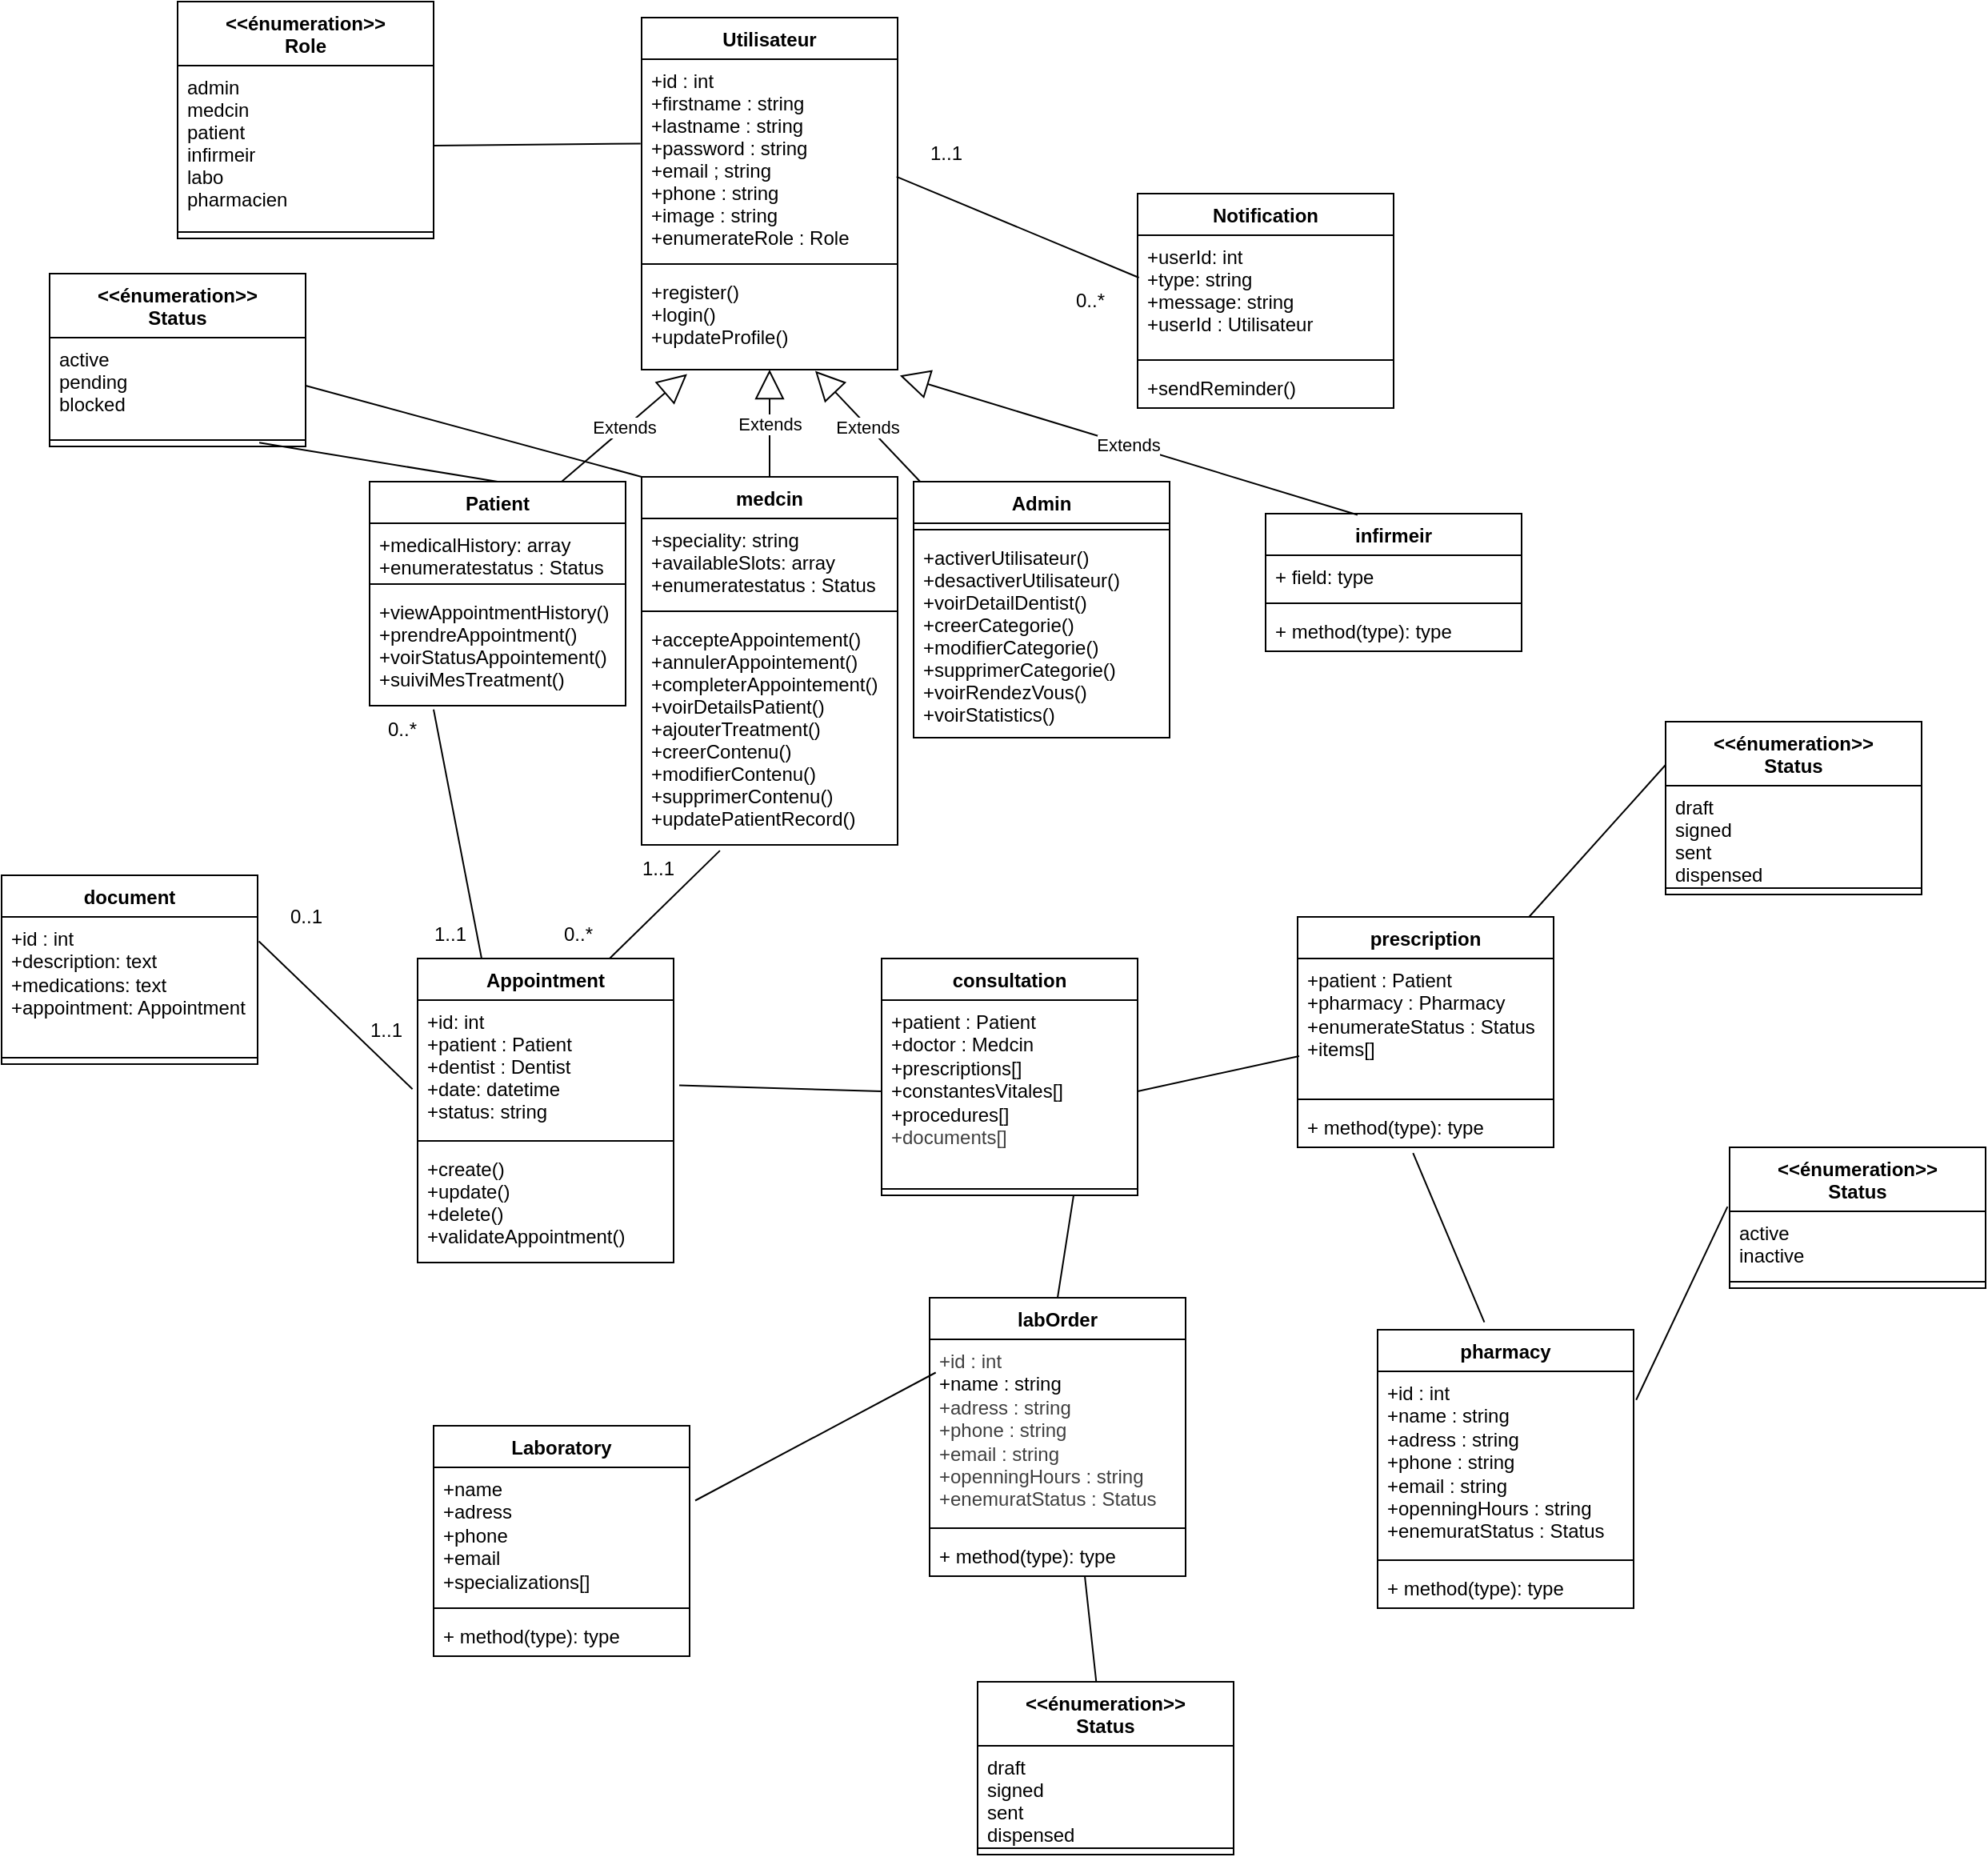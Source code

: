 <mxfile>
    <diagram id="6JYyChJX-3HrJPRLsDEK" name="Page-1">
        <mxGraphModel dx="1440" dy="1062" grid="1" gridSize="10" guides="1" tooltips="1" connect="1" arrows="1" fold="1" page="0" pageScale="1" pageWidth="850" pageHeight="1100" math="0" shadow="0">
            <root>
                <mxCell id="0"/>
                <mxCell id="1" parent="0"/>
                <mxCell id="67" value="Utilisateur" style="swimlane;fontStyle=1;align=center;verticalAlign=top;childLayout=stackLayout;horizontal=1;startSize=26;horizontalStack=0;resizeParent=1;resizeParentMax=0;resizeLast=0;collapsible=1;marginBottom=0;" parent="1" vertex="1">
                    <mxGeometry x="-350" y="-60" width="160" height="220" as="geometry"/>
                </mxCell>
                <mxCell id="68" value="+id : int &#xa;+firstname : string&#xa;+lastname : string &#xa;+password : string&#xa;+email ; string &#xa;+phone : string&#xa;+image : string&#xa;+enumerateRole : Role" style="text;strokeColor=none;fillColor=none;align=left;verticalAlign=top;spacingLeft=4;spacingRight=4;overflow=hidden;rotatable=0;points=[[0,0.5],[1,0.5]];portConstraint=eastwest;" parent="67" vertex="1">
                    <mxGeometry y="26" width="160" height="124" as="geometry"/>
                </mxCell>
                <mxCell id="69" value="" style="line;strokeWidth=1;fillColor=none;align=left;verticalAlign=middle;spacingTop=-1;spacingLeft=3;spacingRight=3;rotatable=0;labelPosition=right;points=[];portConstraint=eastwest;strokeColor=inherit;" parent="67" vertex="1">
                    <mxGeometry y="150" width="160" height="8" as="geometry"/>
                </mxCell>
                <mxCell id="70" value="+register()&#xa;+login()&#xa;+updateProfile()" style="text;strokeColor=none;fillColor=none;align=left;verticalAlign=top;spacingLeft=4;spacingRight=4;overflow=hidden;rotatable=0;points=[[0,0.5],[1,0.5]];portConstraint=eastwest;" parent="67" vertex="1">
                    <mxGeometry y="158" width="160" height="62" as="geometry"/>
                </mxCell>
                <mxCell id="71" value="&lt;&lt;énumeration&gt;&gt;&#xa;Role" style="swimlane;fontStyle=1;align=center;verticalAlign=top;childLayout=stackLayout;horizontal=1;startSize=40;horizontalStack=0;resizeParent=1;resizeParentMax=0;resizeLast=0;collapsible=1;marginBottom=0;" parent="1" vertex="1">
                    <mxGeometry x="-640" y="-70" width="160" height="148" as="geometry"/>
                </mxCell>
                <mxCell id="72" value="admin&#xa;medcin&#xa;patient&#xa;infirmeir&#xa;labo&#xa;pharmacien" style="text;strokeColor=none;fillColor=none;align=left;verticalAlign=top;spacingLeft=4;spacingRight=4;overflow=hidden;rotatable=0;points=[[0,0.5],[1,0.5]];portConstraint=eastwest;" parent="71" vertex="1">
                    <mxGeometry y="40" width="160" height="100" as="geometry"/>
                </mxCell>
                <mxCell id="73" value="" style="line;strokeWidth=1;fillColor=none;align=left;verticalAlign=middle;spacingTop=-1;spacingLeft=3;spacingRight=3;rotatable=0;labelPosition=right;points=[];portConstraint=eastwest;strokeColor=inherit;" parent="71" vertex="1">
                    <mxGeometry y="140" width="160" height="8" as="geometry"/>
                </mxCell>
                <mxCell id="74" value="Appointment" style="swimlane;fontStyle=1;align=center;verticalAlign=top;childLayout=stackLayout;horizontal=1;startSize=26;horizontalStack=0;resizeParent=1;resizeParentMax=0;resizeLast=0;collapsible=1;marginBottom=0;" parent="1" vertex="1">
                    <mxGeometry x="-490" y="528" width="160" height="190" as="geometry"/>
                </mxCell>
                <mxCell id="75" value="+id: int&#xa;+patient : Patient&#xa;+dentist : Dentist&#xa;+date: datetime&#xa;+status: string" style="text;strokeColor=none;fillColor=none;align=left;verticalAlign=top;spacingLeft=4;spacingRight=4;overflow=hidden;rotatable=0;points=[[0,0.5],[1,0.5]];portConstraint=eastwest;" parent="74" vertex="1">
                    <mxGeometry y="26" width="160" height="84" as="geometry"/>
                </mxCell>
                <mxCell id="76" value="" style="line;strokeWidth=1;fillColor=none;align=left;verticalAlign=middle;spacingTop=-1;spacingLeft=3;spacingRight=3;rotatable=0;labelPosition=right;points=[];portConstraint=eastwest;strokeColor=inherit;" parent="74" vertex="1">
                    <mxGeometry y="110" width="160" height="8" as="geometry"/>
                </mxCell>
                <mxCell id="77" value="+create()&#xa;+update()&#xa;+delete()&#xa;+validateAppointment()" style="text;strokeColor=none;fillColor=none;align=left;verticalAlign=top;spacingLeft=4;spacingRight=4;overflow=hidden;rotatable=0;points=[[0,0.5],[1,0.5]];portConstraint=eastwest;" parent="74" vertex="1">
                    <mxGeometry y="118" width="160" height="72" as="geometry"/>
                </mxCell>
                <mxCell id="78" value="Patient" style="swimlane;fontStyle=1;align=center;verticalAlign=top;childLayout=stackLayout;horizontal=1;startSize=26;horizontalStack=0;resizeParent=1;resizeParentMax=0;resizeLast=0;collapsible=1;marginBottom=0;" parent="1" vertex="1">
                    <mxGeometry x="-520" y="230" width="160" height="140" as="geometry"/>
                </mxCell>
                <mxCell id="79" value="+medicalHistory: array&#xa;+enumeratestatus : Status" style="text;strokeColor=none;fillColor=none;align=left;verticalAlign=top;spacingLeft=4;spacingRight=4;overflow=hidden;rotatable=0;points=[[0,0.5],[1,0.5]];portConstraint=eastwest;" parent="78" vertex="1">
                    <mxGeometry y="26" width="160" height="34" as="geometry"/>
                </mxCell>
                <mxCell id="80" value="" style="line;strokeWidth=1;fillColor=none;align=left;verticalAlign=middle;spacingTop=-1;spacingLeft=3;spacingRight=3;rotatable=0;labelPosition=right;points=[];portConstraint=eastwest;strokeColor=inherit;" parent="78" vertex="1">
                    <mxGeometry y="60" width="160" height="8" as="geometry"/>
                </mxCell>
                <mxCell id="81" value="+viewAppointmentHistory()&#xa;+prendreAppointment()&#xa;+voirStatusAppointement()&#xa;+suiviMesTreatment()" style="text;strokeColor=none;fillColor=none;align=left;verticalAlign=top;spacingLeft=4;spacingRight=4;overflow=hidden;rotatable=0;points=[[0,0.5],[1,0.5]];portConstraint=eastwest;" parent="78" vertex="1">
                    <mxGeometry y="68" width="160" height="72" as="geometry"/>
                </mxCell>
                <mxCell id="82" value="medcin" style="swimlane;fontStyle=1;align=center;verticalAlign=top;childLayout=stackLayout;horizontal=1;startSize=26;horizontalStack=0;resizeParent=1;resizeParentMax=0;resizeLast=0;collapsible=1;marginBottom=0;" parent="1" vertex="1">
                    <mxGeometry x="-350" y="227" width="160" height="230" as="geometry"/>
                </mxCell>
                <mxCell id="83" value="+speciality: string&#xa;+availableSlots: array&#xa;+enumeratestatus : Status" style="text;strokeColor=none;fillColor=none;align=left;verticalAlign=top;spacingLeft=4;spacingRight=4;overflow=hidden;rotatable=0;points=[[0,0.5],[1,0.5]];portConstraint=eastwest;" parent="82" vertex="1">
                    <mxGeometry y="26" width="160" height="54" as="geometry"/>
                </mxCell>
                <mxCell id="84" value="" style="line;strokeWidth=1;fillColor=none;align=left;verticalAlign=middle;spacingTop=-1;spacingLeft=3;spacingRight=3;rotatable=0;labelPosition=right;points=[];portConstraint=eastwest;strokeColor=inherit;" parent="82" vertex="1">
                    <mxGeometry y="80" width="160" height="8" as="geometry"/>
                </mxCell>
                <mxCell id="85" value="+accepteAppointement()&#xa;+annulerAppointement()&#xa;+completerAppointement()&#xa;+voirDetailsPatient()&#xa;+ajouterTreatment()&#xa;+creerContenu()&#xa;+modifierContenu()&#xa;+supprimerContenu()&#xa;+updatePatientRecord()" style="text;strokeColor=none;fillColor=none;align=left;verticalAlign=top;spacingLeft=4;spacingRight=4;overflow=hidden;rotatable=0;points=[[0,0.5],[1,0.5]];portConstraint=eastwest;" parent="82" vertex="1">
                    <mxGeometry y="88" width="160" height="142" as="geometry"/>
                </mxCell>
                <mxCell id="86" value="Admin" style="swimlane;fontStyle=1;align=center;verticalAlign=top;childLayout=stackLayout;horizontal=1;startSize=26;horizontalStack=0;resizeParent=1;resizeParentMax=0;resizeLast=0;collapsible=1;marginBottom=0;" parent="1" vertex="1">
                    <mxGeometry x="-180" y="230" width="160" height="160" as="geometry"/>
                </mxCell>
                <mxCell id="87" value="" style="line;strokeWidth=1;fillColor=none;align=left;verticalAlign=middle;spacingTop=-1;spacingLeft=3;spacingRight=3;rotatable=0;labelPosition=right;points=[];portConstraint=eastwest;strokeColor=inherit;" parent="86" vertex="1">
                    <mxGeometry y="26" width="160" height="8" as="geometry"/>
                </mxCell>
                <mxCell id="88" value="+activerUtilisateur()&#xa;+desactiverUtilisateur()&#xa;+voirDetailDentist()&#xa;+creerCategorie()&#xa;+modifierCategorie()&#xa;+supprimerCategorie()&#xa;+voirRendezVous()&#xa;+voirStatistics()" style="text;strokeColor=none;fillColor=none;align=left;verticalAlign=top;spacingLeft=4;spacingRight=4;overflow=hidden;rotatable=0;points=[[0,0.5],[1,0.5]];portConstraint=eastwest;" parent="86" vertex="1">
                    <mxGeometry y="34" width="160" height="126" as="geometry"/>
                </mxCell>
                <mxCell id="89" value="Notification" style="swimlane;fontStyle=1;align=center;verticalAlign=top;childLayout=stackLayout;horizontal=1;startSize=26;horizontalStack=0;resizeParent=1;resizeParentMax=0;resizeLast=0;collapsible=1;marginBottom=0;" parent="1" vertex="1">
                    <mxGeometry x="-40" y="50" width="160" height="134" as="geometry"/>
                </mxCell>
                <mxCell id="90" value="+userId: int&#xa;+type: string&#xa;+message: string&#xa;+userId : Utilisateur" style="text;strokeColor=none;fillColor=none;align=left;verticalAlign=top;spacingLeft=4;spacingRight=4;overflow=hidden;rotatable=0;points=[[0,0.5],[1,0.5]];portConstraint=eastwest;" parent="89" vertex="1">
                    <mxGeometry y="26" width="160" height="74" as="geometry"/>
                </mxCell>
                <mxCell id="91" value="" style="line;strokeWidth=1;fillColor=none;align=left;verticalAlign=middle;spacingTop=-1;spacingLeft=3;spacingRight=3;rotatable=0;labelPosition=right;points=[];portConstraint=eastwest;strokeColor=inherit;" parent="89" vertex="1">
                    <mxGeometry y="100" width="160" height="8" as="geometry"/>
                </mxCell>
                <mxCell id="92" value="+sendReminder()&#xa;" style="text;strokeColor=none;fillColor=none;align=left;verticalAlign=top;spacingLeft=4;spacingRight=4;overflow=hidden;rotatable=0;points=[[0,0.5],[1,0.5]];portConstraint=eastwest;" parent="89" vertex="1">
                    <mxGeometry y="108" width="160" height="26" as="geometry"/>
                </mxCell>
                <mxCell id="93" value="" style="endArrow=none;html=1;entryX=-0.004;entryY=0.425;entryDx=0;entryDy=0;entryPerimeter=0;exitX=1;exitY=0.5;exitDx=0;exitDy=0;" parent="1" source="72" target="68" edge="1">
                    <mxGeometry width="50" height="50" relative="1" as="geometry">
                        <mxPoint x="-430" y="60" as="sourcePoint"/>
                        <mxPoint x="-380" y="10" as="targetPoint"/>
                    </mxGeometry>
                </mxCell>
                <mxCell id="94" value="" style="endArrow=none;html=1;entryX=0.005;entryY=0.358;entryDx=0;entryDy=0;entryPerimeter=0;exitX=0.996;exitY=0.592;exitDx=0;exitDy=0;exitPerimeter=0;" parent="1" source="68" target="90" edge="1">
                    <mxGeometry width="50" height="50" relative="1" as="geometry">
                        <mxPoint x="-140" y="110" as="sourcePoint"/>
                        <mxPoint x="-90" y="60" as="targetPoint"/>
                    </mxGeometry>
                </mxCell>
                <mxCell id="95" value="1..1" style="text;html=1;align=center;verticalAlign=middle;resizable=0;points=[];autosize=1;strokeColor=none;fillColor=none;" parent="1" vertex="1">
                    <mxGeometry x="-180" y="10" width="40" height="30" as="geometry"/>
                </mxCell>
                <mxCell id="96" value="0..*" style="text;html=1;align=center;verticalAlign=middle;resizable=0;points=[];autosize=1;strokeColor=none;fillColor=none;" parent="1" vertex="1">
                    <mxGeometry x="-90" y="102" width="40" height="30" as="geometry"/>
                </mxCell>
                <mxCell id="97" value="Extends" style="endArrow=block;endSize=16;endFill=0;html=1;entryX=0.178;entryY=1.044;entryDx=0;entryDy=0;entryPerimeter=0;exitX=0.75;exitY=0;exitDx=0;exitDy=0;" parent="1" source="78" target="70" edge="1">
                    <mxGeometry width="160" relative="1" as="geometry">
                        <mxPoint x="-400" y="220" as="sourcePoint"/>
                        <mxPoint x="-410" y="70" as="targetPoint"/>
                    </mxGeometry>
                </mxCell>
                <mxCell id="98" value="Extends" style="endArrow=block;endSize=16;endFill=0;html=1;exitX=0.5;exitY=0;exitDx=0;exitDy=0;" parent="1" source="82" target="70" edge="1">
                    <mxGeometry width="160" relative="1" as="geometry">
                        <mxPoint x="-220" y="190" as="sourcePoint"/>
                        <mxPoint x="-60" y="190" as="targetPoint"/>
                    </mxGeometry>
                </mxCell>
                <mxCell id="99" value="Extends" style="endArrow=block;endSize=16;endFill=0;html=1;entryX=0.678;entryY=1.013;entryDx=0;entryDy=0;entryPerimeter=0;" parent="1" source="86" target="70" edge="1">
                    <mxGeometry width="160" relative="1" as="geometry">
                        <mxPoint x="-160" y="170" as="sourcePoint"/>
                        <mxPoint x="-220" y="140" as="targetPoint"/>
                    </mxGeometry>
                </mxCell>
                <mxCell id="100" value="" style="endArrow=none;html=1;entryX=0.306;entryY=1.025;entryDx=0;entryDy=0;entryPerimeter=0;exitX=0.75;exitY=0;exitDx=0;exitDy=0;" parent="1" source="74" target="85" edge="1">
                    <mxGeometry width="50" height="50" relative="1" as="geometry">
                        <mxPoint x="-530" y="430" as="sourcePoint"/>
                        <mxPoint x="-480" y="380" as="targetPoint"/>
                    </mxGeometry>
                </mxCell>
                <mxCell id="101" value="" style="endArrow=none;html=1;entryX=0.25;entryY=1.033;entryDx=0;entryDy=0;entryPerimeter=0;exitX=0.25;exitY=0;exitDx=0;exitDy=0;" parent="1" source="74" target="81" edge="1">
                    <mxGeometry width="50" height="50" relative="1" as="geometry">
                        <mxPoint x="-510" y="430" as="sourcePoint"/>
                        <mxPoint x="-460" y="380" as="targetPoint"/>
                    </mxGeometry>
                </mxCell>
                <mxCell id="102" value="0..*" style="text;html=1;align=center;verticalAlign=middle;resizable=0;points=[];autosize=1;strokeColor=none;fillColor=none;" parent="1" vertex="1">
                    <mxGeometry x="-520" y="370" width="40" height="30" as="geometry"/>
                </mxCell>
                <mxCell id="103" value="1..1" style="text;html=1;align=center;verticalAlign=middle;resizable=0;points=[];autosize=1;strokeColor=none;fillColor=none;" parent="1" vertex="1">
                    <mxGeometry x="-490" y="498" width="40" height="30" as="geometry"/>
                </mxCell>
                <mxCell id="104" value="0..*" style="text;html=1;align=center;verticalAlign=middle;resizable=0;points=[];autosize=1;strokeColor=none;fillColor=none;" parent="1" vertex="1">
                    <mxGeometry x="-410" y="498" width="40" height="30" as="geometry"/>
                </mxCell>
                <mxCell id="105" value="1..1" style="text;html=1;align=center;verticalAlign=middle;resizable=0;points=[];autosize=1;strokeColor=none;fillColor=none;" parent="1" vertex="1">
                    <mxGeometry x="-360" y="457" width="40" height="30" as="geometry"/>
                </mxCell>
                <mxCell id="106" value="&lt;&lt;énumeration&gt;&gt;&#xa;Status" style="swimlane;fontStyle=1;align=center;verticalAlign=top;childLayout=stackLayout;horizontal=1;startSize=40;horizontalStack=0;resizeParent=1;resizeParentMax=0;resizeLast=0;collapsible=1;marginBottom=0;" parent="1" vertex="1">
                    <mxGeometry x="-720" y="100" width="160" height="108" as="geometry"/>
                </mxCell>
                <mxCell id="107" value="active&#xa;pending&#xa;blocked" style="text;strokeColor=none;fillColor=none;align=left;verticalAlign=top;spacingLeft=4;spacingRight=4;overflow=hidden;rotatable=0;points=[[0,0.5],[1,0.5]];portConstraint=eastwest;" parent="106" vertex="1">
                    <mxGeometry y="40" width="160" height="60" as="geometry"/>
                </mxCell>
                <mxCell id="108" value="" style="line;strokeWidth=1;fillColor=none;align=left;verticalAlign=middle;spacingTop=-1;spacingLeft=3;spacingRight=3;rotatable=0;labelPosition=right;points=[];portConstraint=eastwest;strokeColor=inherit;" parent="106" vertex="1">
                    <mxGeometry y="100" width="160" height="8" as="geometry"/>
                </mxCell>
                <mxCell id="109" value="" style="endArrow=none;html=1;exitX=1;exitY=0.5;exitDx=0;exitDy=0;entryX=0;entryY=0;entryDx=0;entryDy=0;" parent="1" source="107" target="82" edge="1">
                    <mxGeometry width="50" height="50" relative="1" as="geometry">
                        <mxPoint x="-310" y="210" as="sourcePoint"/>
                        <mxPoint x="-260" y="160" as="targetPoint"/>
                    </mxGeometry>
                </mxCell>
                <mxCell id="110" value="" style="endArrow=none;html=1;entryX=0.819;entryY=0.708;entryDx=0;entryDy=0;entryPerimeter=0;exitX=0.5;exitY=0;exitDx=0;exitDy=0;" parent="1" source="78" target="108" edge="1">
                    <mxGeometry width="50" height="50" relative="1" as="geometry">
                        <mxPoint x="-700" y="220" as="sourcePoint"/>
                        <mxPoint x="-650" y="170" as="targetPoint"/>
                    </mxGeometry>
                </mxCell>
                <mxCell id="111" value="document" style="swimlane;fontStyle=1;align=center;verticalAlign=top;childLayout=stackLayout;horizontal=1;startSize=26;horizontalStack=0;resizeParent=1;resizeParentMax=0;resizeLast=0;collapsible=1;marginBottom=0;whiteSpace=wrap;html=1;" parent="1" vertex="1">
                    <mxGeometry x="-750" y="476" width="160" height="118" as="geometry"/>
                </mxCell>
                <mxCell id="112" value="&lt;div&gt;&lt;font color=&quot;#000000&quot;&gt;+id : int&lt;/font&gt;&lt;/div&gt;&lt;div&gt;&lt;span style=&quot;background-color: transparent;&quot;&gt;+description: text&amp;nbsp;&lt;/span&gt;&lt;/div&gt;&lt;div&gt;&lt;font color=&quot;#000000&quot;&gt;+medications: text&amp;nbsp;&lt;/font&gt;&lt;/div&gt;&lt;div&gt;&lt;font color=&quot;#000000&quot;&gt;+appointment: Appointment&amp;nbsp;&lt;/font&gt;&lt;/div&gt;" style="text;strokeColor=none;fillColor=none;align=left;verticalAlign=top;spacingLeft=4;spacingRight=4;overflow=hidden;rotatable=0;points=[[0,0.5],[1,0.5]];portConstraint=eastwest;whiteSpace=wrap;html=1;" parent="111" vertex="1">
                    <mxGeometry y="26" width="160" height="84" as="geometry"/>
                </mxCell>
                <mxCell id="113" value="" style="line;strokeWidth=1;fillColor=none;align=left;verticalAlign=middle;spacingTop=-1;spacingLeft=3;spacingRight=3;rotatable=0;labelPosition=right;points=[];portConstraint=eastwest;strokeColor=inherit;" parent="111" vertex="1">
                    <mxGeometry y="110" width="160" height="8" as="geometry"/>
                </mxCell>
                <mxCell id="114" value="" style="endArrow=none;html=1;exitX=1.005;exitY=0.181;exitDx=0;exitDy=0;entryX=-0.02;entryY=0.662;entryDx=0;entryDy=0;entryPerimeter=0;exitPerimeter=0;" parent="1" source="112" target="75" edge="1">
                    <mxGeometry width="50" height="50" relative="1" as="geometry">
                        <mxPoint x="-630" y="590" as="sourcePoint"/>
                        <mxPoint x="-580" y="540" as="targetPoint"/>
                    </mxGeometry>
                </mxCell>
                <mxCell id="115" value="0..1" style="text;html=1;align=center;verticalAlign=middle;resizable=0;points=[];autosize=1;strokeColor=none;fillColor=none;" parent="1" vertex="1">
                    <mxGeometry x="-580" y="487" width="40" height="30" as="geometry"/>
                </mxCell>
                <mxCell id="116" value="1..1" style="text;html=1;align=center;verticalAlign=middle;resizable=0;points=[];autosize=1;strokeColor=none;fillColor=none;" parent="1" vertex="1">
                    <mxGeometry x="-530" y="558" width="40" height="30" as="geometry"/>
                </mxCell>
                <mxCell id="117" value="infirmeir" style="swimlane;fontStyle=1;align=center;verticalAlign=top;childLayout=stackLayout;horizontal=1;startSize=26;horizontalStack=0;resizeParent=1;resizeParentMax=0;resizeLast=0;collapsible=1;marginBottom=0;whiteSpace=wrap;html=1;" parent="1" vertex="1">
                    <mxGeometry x="40" y="250" width="160" height="86" as="geometry"/>
                </mxCell>
                <mxCell id="118" value="+ field: type" style="text;strokeColor=none;fillColor=none;align=left;verticalAlign=top;spacingLeft=4;spacingRight=4;overflow=hidden;rotatable=0;points=[[0,0.5],[1,0.5]];portConstraint=eastwest;whiteSpace=wrap;html=1;" parent="117" vertex="1">
                    <mxGeometry y="26" width="160" height="26" as="geometry"/>
                </mxCell>
                <mxCell id="119" value="" style="line;strokeWidth=1;fillColor=none;align=left;verticalAlign=middle;spacingTop=-1;spacingLeft=3;spacingRight=3;rotatable=0;labelPosition=right;points=[];portConstraint=eastwest;strokeColor=inherit;" parent="117" vertex="1">
                    <mxGeometry y="52" width="160" height="8" as="geometry"/>
                </mxCell>
                <mxCell id="120" value="+ method(type): type" style="text;strokeColor=none;fillColor=none;align=left;verticalAlign=top;spacingLeft=4;spacingRight=4;overflow=hidden;rotatable=0;points=[[0,0.5],[1,0.5]];portConstraint=eastwest;whiteSpace=wrap;html=1;" parent="117" vertex="1">
                    <mxGeometry y="60" width="160" height="26" as="geometry"/>
                </mxCell>
                <mxCell id="121" value="Extends" style="endArrow=block;endSize=16;endFill=0;html=1;exitX=0.359;exitY=0.009;exitDx=0;exitDy=0;exitPerimeter=0;entryX=1.009;entryY=1.06;entryDx=0;entryDy=0;entryPerimeter=0;" parent="1" source="117" target="70" edge="1">
                    <mxGeometry width="160" relative="1" as="geometry">
                        <mxPoint x="20" y="430" as="sourcePoint"/>
                        <mxPoint x="180" y="430" as="targetPoint"/>
                    </mxGeometry>
                </mxCell>
                <mxCell id="122" value="consultation" style="swimlane;fontStyle=1;align=center;verticalAlign=top;childLayout=stackLayout;horizontal=1;startSize=26;horizontalStack=0;resizeParent=1;resizeParentMax=0;resizeLast=0;collapsible=1;marginBottom=0;whiteSpace=wrap;html=1;" parent="1" vertex="1">
                    <mxGeometry x="-200" y="528" width="160" height="148" as="geometry"/>
                </mxCell>
                <mxCell id="123" value="+patient : Patient&lt;div&gt;+doctor : Medcin&lt;/div&gt;&lt;div&gt;+prescriptions[] +constantesVitales[] +procedures[]&lt;/div&gt;&lt;div&gt;&lt;span style=&quot;color: rgb(63, 63, 63); background-color: transparent;&quot;&gt;+documents[]&lt;/span&gt;&lt;/div&gt;" style="text;strokeColor=none;fillColor=none;align=left;verticalAlign=top;spacingLeft=4;spacingRight=4;overflow=hidden;rotatable=0;points=[[0,0.5],[1,0.5]];portConstraint=eastwest;whiteSpace=wrap;html=1;" parent="122" vertex="1">
                    <mxGeometry y="26" width="160" height="114" as="geometry"/>
                </mxCell>
                <mxCell id="124" value="" style="line;strokeWidth=1;fillColor=none;align=left;verticalAlign=middle;spacingTop=-1;spacingLeft=3;spacingRight=3;rotatable=0;labelPosition=right;points=[];portConstraint=eastwest;strokeColor=inherit;" parent="122" vertex="1">
                    <mxGeometry y="140" width="160" height="8" as="geometry"/>
                </mxCell>
                <mxCell id="127" value="" style="endArrow=none;html=1;exitX=1.022;exitY=0.634;exitDx=0;exitDy=0;exitPerimeter=0;entryX=0;entryY=0.5;entryDx=0;entryDy=0;" parent="1" source="75" target="123" edge="1">
                    <mxGeometry width="50" height="50" relative="1" as="geometry">
                        <mxPoint x="-270" y="710" as="sourcePoint"/>
                        <mxPoint x="-220" y="660" as="targetPoint"/>
                    </mxGeometry>
                </mxCell>
                <mxCell id="128" value="prescription" style="swimlane;fontStyle=1;align=center;verticalAlign=top;childLayout=stackLayout;horizontal=1;startSize=26;horizontalStack=0;resizeParent=1;resizeParentMax=0;resizeLast=0;collapsible=1;marginBottom=0;whiteSpace=wrap;html=1;" parent="1" vertex="1">
                    <mxGeometry x="60" y="502" width="160" height="144" as="geometry"/>
                </mxCell>
                <mxCell id="129" value="+patient : Patient&lt;div&gt;&lt;font color=&quot;#000000&quot;&gt;+pharmacy : Pharmacy&lt;/font&gt;&lt;/div&gt;&lt;div&gt;&lt;div&gt;&lt;font color=&quot;#000000&quot;&gt;+enumerateStatus : Status&lt;/font&gt;&lt;/div&gt;&lt;/div&gt;&lt;div&gt;&lt;font color=&quot;#000000&quot;&gt;+items[]&lt;/font&gt;&lt;/div&gt;" style="text;strokeColor=none;fillColor=none;align=left;verticalAlign=top;spacingLeft=4;spacingRight=4;overflow=hidden;rotatable=0;points=[[0,0.5],[1,0.5]];portConstraint=eastwest;whiteSpace=wrap;html=1;" parent="128" vertex="1">
                    <mxGeometry y="26" width="160" height="84" as="geometry"/>
                </mxCell>
                <mxCell id="130" value="" style="line;strokeWidth=1;fillColor=none;align=left;verticalAlign=middle;spacingTop=-1;spacingLeft=3;spacingRight=3;rotatable=0;labelPosition=right;points=[];portConstraint=eastwest;strokeColor=inherit;" parent="128" vertex="1">
                    <mxGeometry y="110" width="160" height="8" as="geometry"/>
                </mxCell>
                <mxCell id="131" value="+ method(type): type" style="text;strokeColor=none;fillColor=none;align=left;verticalAlign=top;spacingLeft=4;spacingRight=4;overflow=hidden;rotatable=0;points=[[0,0.5],[1,0.5]];portConstraint=eastwest;whiteSpace=wrap;html=1;" parent="128" vertex="1">
                    <mxGeometry y="118" width="160" height="26" as="geometry"/>
                </mxCell>
                <mxCell id="132" value="&lt;&lt;énumeration&gt;&gt;&#xa;Status" style="swimlane;fontStyle=1;align=center;verticalAlign=top;childLayout=stackLayout;horizontal=1;startSize=40;horizontalStack=0;resizeParent=1;resizeParentMax=0;resizeLast=0;collapsible=1;marginBottom=0;" parent="1" vertex="1">
                    <mxGeometry x="290" y="380" width="160" height="108" as="geometry"/>
                </mxCell>
                <mxCell id="133" value="draft&#xa;signed&#xa;sent&#xa;dispensed" style="text;strokeColor=none;fillColor=none;align=left;verticalAlign=top;spacingLeft=4;spacingRight=4;overflow=hidden;rotatable=0;points=[[0,0.5],[1,0.5]];portConstraint=eastwest;" parent="132" vertex="1">
                    <mxGeometry y="40" width="160" height="60" as="geometry"/>
                </mxCell>
                <mxCell id="134" value="" style="line;strokeWidth=1;fillColor=none;align=left;verticalAlign=middle;spacingTop=-1;spacingLeft=3;spacingRight=3;rotatable=0;labelPosition=right;points=[];portConstraint=eastwest;strokeColor=inherit;" parent="132" vertex="1">
                    <mxGeometry y="100" width="160" height="8" as="geometry"/>
                </mxCell>
                <mxCell id="135" value="" style="endArrow=none;html=1;entryX=0;entryY=0.25;entryDx=0;entryDy=0;" parent="1" source="128" target="132" edge="1">
                    <mxGeometry width="50" height="50" relative="1" as="geometry">
                        <mxPoint x="210" y="430" as="sourcePoint"/>
                        <mxPoint x="260" y="380" as="targetPoint"/>
                    </mxGeometry>
                </mxCell>
                <mxCell id="136" value="" style="endArrow=none;html=1;exitX=1;exitY=0.5;exitDx=0;exitDy=0;entryX=0.006;entryY=0.726;entryDx=0;entryDy=0;entryPerimeter=0;" parent="1" source="123" target="129" edge="1">
                    <mxGeometry width="50" height="50" relative="1" as="geometry">
                        <mxPoint x="10" y="520" as="sourcePoint"/>
                        <mxPoint x="60" y="470" as="targetPoint"/>
                    </mxGeometry>
                </mxCell>
                <mxCell id="137" value="pharmacy" style="swimlane;fontStyle=1;align=center;verticalAlign=top;childLayout=stackLayout;horizontal=1;startSize=26;horizontalStack=0;resizeParent=1;resizeParentMax=0;resizeLast=0;collapsible=1;marginBottom=0;whiteSpace=wrap;html=1;" parent="1" vertex="1">
                    <mxGeometry x="110" y="760" width="160" height="174" as="geometry"/>
                </mxCell>
                <mxCell id="138" value="&lt;div&gt;+id : int&lt;/div&gt;+name : string&lt;div&gt;+adress : string&lt;/div&gt;&lt;div&gt;+phone : string&lt;/div&gt;&lt;div&gt;+email : string&lt;/div&gt;&lt;div&gt;+openningHours : string&lt;/div&gt;&lt;div&gt;+enemuratStatus : Status&lt;/div&gt;" style="text;strokeColor=none;fillColor=none;align=left;verticalAlign=top;spacingLeft=4;spacingRight=4;overflow=hidden;rotatable=0;points=[[0,0.5],[1,0.5]];portConstraint=eastwest;whiteSpace=wrap;html=1;" parent="137" vertex="1">
                    <mxGeometry y="26" width="160" height="114" as="geometry"/>
                </mxCell>
                <mxCell id="139" value="" style="line;strokeWidth=1;fillColor=none;align=left;verticalAlign=middle;spacingTop=-1;spacingLeft=3;spacingRight=3;rotatable=0;labelPosition=right;points=[];portConstraint=eastwest;strokeColor=inherit;" parent="137" vertex="1">
                    <mxGeometry y="140" width="160" height="8" as="geometry"/>
                </mxCell>
                <mxCell id="140" value="+ method(type): type" style="text;strokeColor=none;fillColor=none;align=left;verticalAlign=top;spacingLeft=4;spacingRight=4;overflow=hidden;rotatable=0;points=[[0,0.5],[1,0.5]];portConstraint=eastwest;whiteSpace=wrap;html=1;" parent="137" vertex="1">
                    <mxGeometry y="148" width="160" height="26" as="geometry"/>
                </mxCell>
                <mxCell id="141" value="" style="endArrow=none;html=1;exitX=0.417;exitY=-0.027;exitDx=0;exitDy=0;exitPerimeter=0;entryX=0.451;entryY=1.137;entryDx=0;entryDy=0;entryPerimeter=0;" parent="1" source="137" target="131" edge="1">
                    <mxGeometry width="50" height="50" relative="1" as="geometry">
                        <mxPoint x="180" y="730" as="sourcePoint"/>
                        <mxPoint x="230" y="680" as="targetPoint"/>
                    </mxGeometry>
                </mxCell>
                <mxCell id="142" value="labOrder" style="swimlane;fontStyle=1;align=center;verticalAlign=top;childLayout=stackLayout;horizontal=1;startSize=26;horizontalStack=0;resizeParent=1;resizeParentMax=0;resizeLast=0;collapsible=1;marginBottom=0;whiteSpace=wrap;html=1;" parent="1" vertex="1">
                    <mxGeometry x="-170" y="740" width="160" height="174" as="geometry"/>
                </mxCell>
                <mxCell id="143" value="&lt;div style=&quot;color: rgb(63, 63, 63); scrollbar-color: rgb(226, 226, 226) rgb(251, 251, 251);&quot;&gt;+id : int&lt;/div&gt;&lt;span style=&quot;color: rgb(0, 0, 0);&quot;&gt;+name : string&lt;/span&gt;&lt;div style=&quot;color: rgb(63, 63, 63); scrollbar-color: rgb(226, 226, 226) rgb(251, 251, 251);&quot;&gt;+adress : string&lt;/div&gt;&lt;div style=&quot;color: rgb(63, 63, 63); scrollbar-color: rgb(226, 226, 226) rgb(251, 251, 251);&quot;&gt;+phone : string&lt;/div&gt;&lt;div style=&quot;color: rgb(63, 63, 63); scrollbar-color: rgb(226, 226, 226) rgb(251, 251, 251);&quot;&gt;+email : string&lt;/div&gt;&lt;div style=&quot;color: rgb(63, 63, 63); scrollbar-color: rgb(226, 226, 226) rgb(251, 251, 251);&quot;&gt;+openningHours : string&lt;/div&gt;&lt;div style=&quot;color: rgb(63, 63, 63); scrollbar-color: rgb(226, 226, 226) rgb(251, 251, 251);&quot;&gt;+enemuratStatus : Status&lt;/div&gt;" style="text;strokeColor=none;fillColor=none;align=left;verticalAlign=top;spacingLeft=4;spacingRight=4;overflow=hidden;rotatable=0;points=[[0,0.5],[1,0.5]];portConstraint=eastwest;whiteSpace=wrap;html=1;" parent="142" vertex="1">
                    <mxGeometry y="26" width="160" height="114" as="geometry"/>
                </mxCell>
                <mxCell id="144" value="" style="line;strokeWidth=1;fillColor=none;align=left;verticalAlign=middle;spacingTop=-1;spacingLeft=3;spacingRight=3;rotatable=0;labelPosition=right;points=[];portConstraint=eastwest;strokeColor=inherit;" parent="142" vertex="1">
                    <mxGeometry y="140" width="160" height="8" as="geometry"/>
                </mxCell>
                <mxCell id="145" value="+ method(type): type" style="text;strokeColor=none;fillColor=none;align=left;verticalAlign=top;spacingLeft=4;spacingRight=4;overflow=hidden;rotatable=0;points=[[0,0.5],[1,0.5]];portConstraint=eastwest;whiteSpace=wrap;html=1;" parent="142" vertex="1">
                    <mxGeometry y="148" width="160" height="26" as="geometry"/>
                </mxCell>
                <mxCell id="146" value="" style="endArrow=none;html=1;exitX=0.5;exitY=0;exitDx=0;exitDy=0;entryX=0.75;entryY=1;entryDx=0;entryDy=0;" parent="1" source="142" target="122" edge="1">
                    <mxGeometry width="50" height="50" relative="1" as="geometry">
                        <mxPoint x="20" y="690" as="sourcePoint"/>
                        <mxPoint x="70" y="640" as="targetPoint"/>
                    </mxGeometry>
                </mxCell>
                <mxCell id="147" value="&lt;&lt;énumeration&gt;&gt;&#xa;Status" style="swimlane;fontStyle=1;align=center;verticalAlign=top;childLayout=stackLayout;horizontal=1;startSize=40;horizontalStack=0;resizeParent=1;resizeParentMax=0;resizeLast=0;collapsible=1;marginBottom=0;" parent="1" vertex="1">
                    <mxGeometry x="330" y="646" width="160" height="88" as="geometry"/>
                </mxCell>
                <mxCell id="148" value="active&#xa;inactive" style="text;strokeColor=none;fillColor=none;align=left;verticalAlign=top;spacingLeft=4;spacingRight=4;overflow=hidden;rotatable=0;points=[[0,0.5],[1,0.5]];portConstraint=eastwest;" parent="147" vertex="1">
                    <mxGeometry y="40" width="160" height="40" as="geometry"/>
                </mxCell>
                <mxCell id="149" value="" style="line;strokeWidth=1;fillColor=none;align=left;verticalAlign=middle;spacingTop=-1;spacingLeft=3;spacingRight=3;rotatable=0;labelPosition=right;points=[];portConstraint=eastwest;strokeColor=inherit;" parent="147" vertex="1">
                    <mxGeometry y="80" width="160" height="8" as="geometry"/>
                </mxCell>
                <mxCell id="151" value="" style="endArrow=none;html=1;exitX=1.01;exitY=0.157;exitDx=0;exitDy=0;exitPerimeter=0;entryX=-0.008;entryY=-0.074;entryDx=0;entryDy=0;entryPerimeter=0;" parent="1" source="138" target="148" edge="1">
                    <mxGeometry width="50" height="50" relative="1" as="geometry">
                        <mxPoint x="260" y="730" as="sourcePoint"/>
                        <mxPoint x="310" y="680" as="targetPoint"/>
                    </mxGeometry>
                </mxCell>
                <mxCell id="152" value="&lt;&lt;énumeration&gt;&gt;&#xa;Status" style="swimlane;fontStyle=1;align=center;verticalAlign=top;childLayout=stackLayout;horizontal=1;startSize=40;horizontalStack=0;resizeParent=1;resizeParentMax=0;resizeLast=0;collapsible=1;marginBottom=0;" parent="1" vertex="1">
                    <mxGeometry x="-140" y="980" width="160" height="108" as="geometry"/>
                </mxCell>
                <mxCell id="153" value="draft&#xa;signed&#xa;sent&#xa;dispensed" style="text;strokeColor=none;fillColor=none;align=left;verticalAlign=top;spacingLeft=4;spacingRight=4;overflow=hidden;rotatable=0;points=[[0,0.5],[1,0.5]];portConstraint=eastwest;" parent="152" vertex="1">
                    <mxGeometry y="40" width="160" height="60" as="geometry"/>
                </mxCell>
                <mxCell id="154" value="" style="line;strokeWidth=1;fillColor=none;align=left;verticalAlign=middle;spacingTop=-1;spacingLeft=3;spacingRight=3;rotatable=0;labelPosition=right;points=[];portConstraint=eastwest;strokeColor=inherit;" parent="152" vertex="1">
                    <mxGeometry y="100" width="160" height="8" as="geometry"/>
                </mxCell>
                <mxCell id="155" value="" style="endArrow=none;html=1;entryX=0.606;entryY=0.984;entryDx=0;entryDy=0;entryPerimeter=0;" parent="1" source="152" target="145" edge="1">
                    <mxGeometry width="50" height="50" relative="1" as="geometry">
                        <mxPoint x="-300" y="690" as="sourcePoint"/>
                        <mxPoint x="-250" y="640" as="targetPoint"/>
                    </mxGeometry>
                </mxCell>
                <mxCell id="156" value="Laboratory         " style="swimlane;fontStyle=1;align=center;verticalAlign=top;childLayout=stackLayout;horizontal=1;startSize=26;horizontalStack=0;resizeParent=1;resizeParentMax=0;resizeLast=0;collapsible=1;marginBottom=0;whiteSpace=wrap;html=1;" parent="1" vertex="1">
                    <mxGeometry x="-480" y="820" width="160" height="144" as="geometry"/>
                </mxCell>
                <mxCell id="157" value="+name&lt;div&gt;+adress&lt;/div&gt;&lt;div&gt;+phone&lt;/div&gt;&lt;div&gt;+email&lt;/div&gt;&lt;div&gt;+specializations[]&lt;/div&gt;&lt;div&gt;&lt;br&gt;&lt;/div&gt;" style="text;strokeColor=none;fillColor=none;align=left;verticalAlign=top;spacingLeft=4;spacingRight=4;overflow=hidden;rotatable=0;points=[[0,0.5],[1,0.5]];portConstraint=eastwest;whiteSpace=wrap;html=1;" parent="156" vertex="1">
                    <mxGeometry y="26" width="160" height="84" as="geometry"/>
                </mxCell>
                <mxCell id="158" value="" style="line;strokeWidth=1;fillColor=none;align=left;verticalAlign=middle;spacingTop=-1;spacingLeft=3;spacingRight=3;rotatable=0;labelPosition=right;points=[];portConstraint=eastwest;strokeColor=inherit;" parent="156" vertex="1">
                    <mxGeometry y="110" width="160" height="8" as="geometry"/>
                </mxCell>
                <mxCell id="159" value="+ method(type): type" style="text;strokeColor=none;fillColor=none;align=left;verticalAlign=top;spacingLeft=4;spacingRight=4;overflow=hidden;rotatable=0;points=[[0,0.5],[1,0.5]];portConstraint=eastwest;whiteSpace=wrap;html=1;" parent="156" vertex="1">
                    <mxGeometry y="118" width="160" height="26" as="geometry"/>
                </mxCell>
                <mxCell id="160" value="" style="endArrow=none;html=1;exitX=1.022;exitY=0.247;exitDx=0;exitDy=0;exitPerimeter=0;entryX=0.024;entryY=0.182;entryDx=0;entryDy=0;entryPerimeter=0;" parent="1" source="157" target="143" edge="1">
                    <mxGeometry width="50" height="50" relative="1" as="geometry">
                        <mxPoint x="-280" y="870" as="sourcePoint"/>
                        <mxPoint x="-230" y="820" as="targetPoint"/>
                    </mxGeometry>
                </mxCell>
            </root>
        </mxGraphModel>
    </diagram>
</mxfile>
